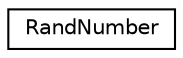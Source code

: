 digraph "그래픽컬한 클래스 계통도"
{
  edge [fontname="Helvetica",fontsize="10",labelfontname="Helvetica",labelfontsize="10"];
  node [fontname="Helvetica",fontsize="10",shape=record];
  rankdir="LR";
  Node0 [label="RandNumber",height=0.2,width=0.4,color="black", fillcolor="white", style="filled",URL="$class_rand_number.html",tooltip="난수 생성 클래스 "];
}
